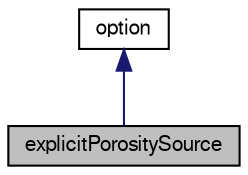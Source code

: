digraph "explicitPorositySource"
{
  bgcolor="transparent";
  edge [fontname="FreeSans",fontsize="10",labelfontname="FreeSans",labelfontsize="10"];
  node [fontname="FreeSans",fontsize="10",shape=record];
  Node1 [label="explicitPorositySource",height=0.2,width=0.4,color="black", fillcolor="grey75", style="filled" fontcolor="black"];
  Node2 -> Node1 [dir="back",color="midnightblue",fontsize="10",style="solid",fontname="FreeSans"];
  Node2 [label="option",height=0.2,width=0.4,color="black",URL="$a01666.html",tooltip="Finite volume options abtract base class. Provides a base set of controls, e.g. "];
}
